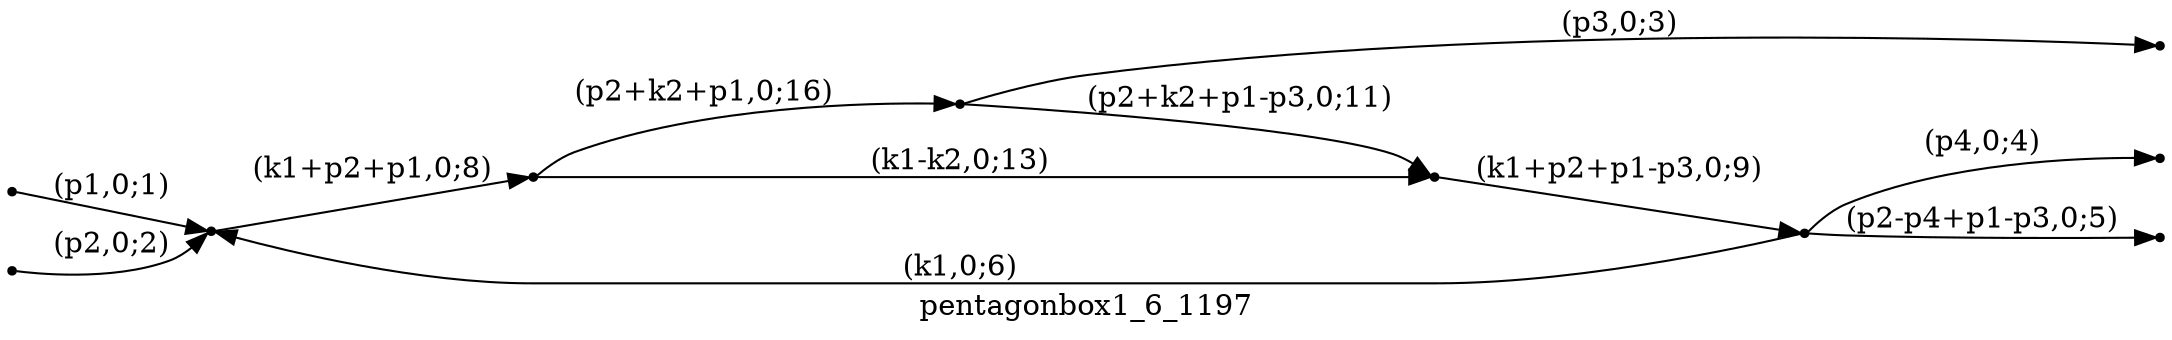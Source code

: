digraph pentagonbox1_6_1197 {
  label="pentagonbox1_6_1197";
  rankdir="LR";
  subgraph edges {
    -1 -> 2 [label="(p1,0;1)"];
    -2 -> 2 [label="(p2,0;2)"];
    5 -> -3 [label="(p3,0;3)"];
    1 -> -4 [label="(p4,0;4)"];
    1 -> -5 [label="(p2-p4+p1-p3,0;5)"];
    1 -> 2 [label="(k1,0;6)"];
    2 -> 4 [label="(k1+p2+p1,0;8)"];
    3 -> 1 [label="(k1+p2+p1-p3,0;9)"];
    5 -> 3 [label="(p2+k2+p1-p3,0;11)"];
    4 -> 3 [label="(k1-k2,0;13)"];
    4 -> 5 [label="(p2+k2+p1,0;16)"];
  }
  subgraph incoming { rank="source"; -1; -2; }
  subgraph outgoing { rank="sink"; -3; -4; -5; }
-5 [shape=point];
-4 [shape=point];
-3 [shape=point];
-2 [shape=point];
-1 [shape=point];
1 [shape=point];
2 [shape=point];
3 [shape=point];
4 [shape=point];
5 [shape=point];
}

